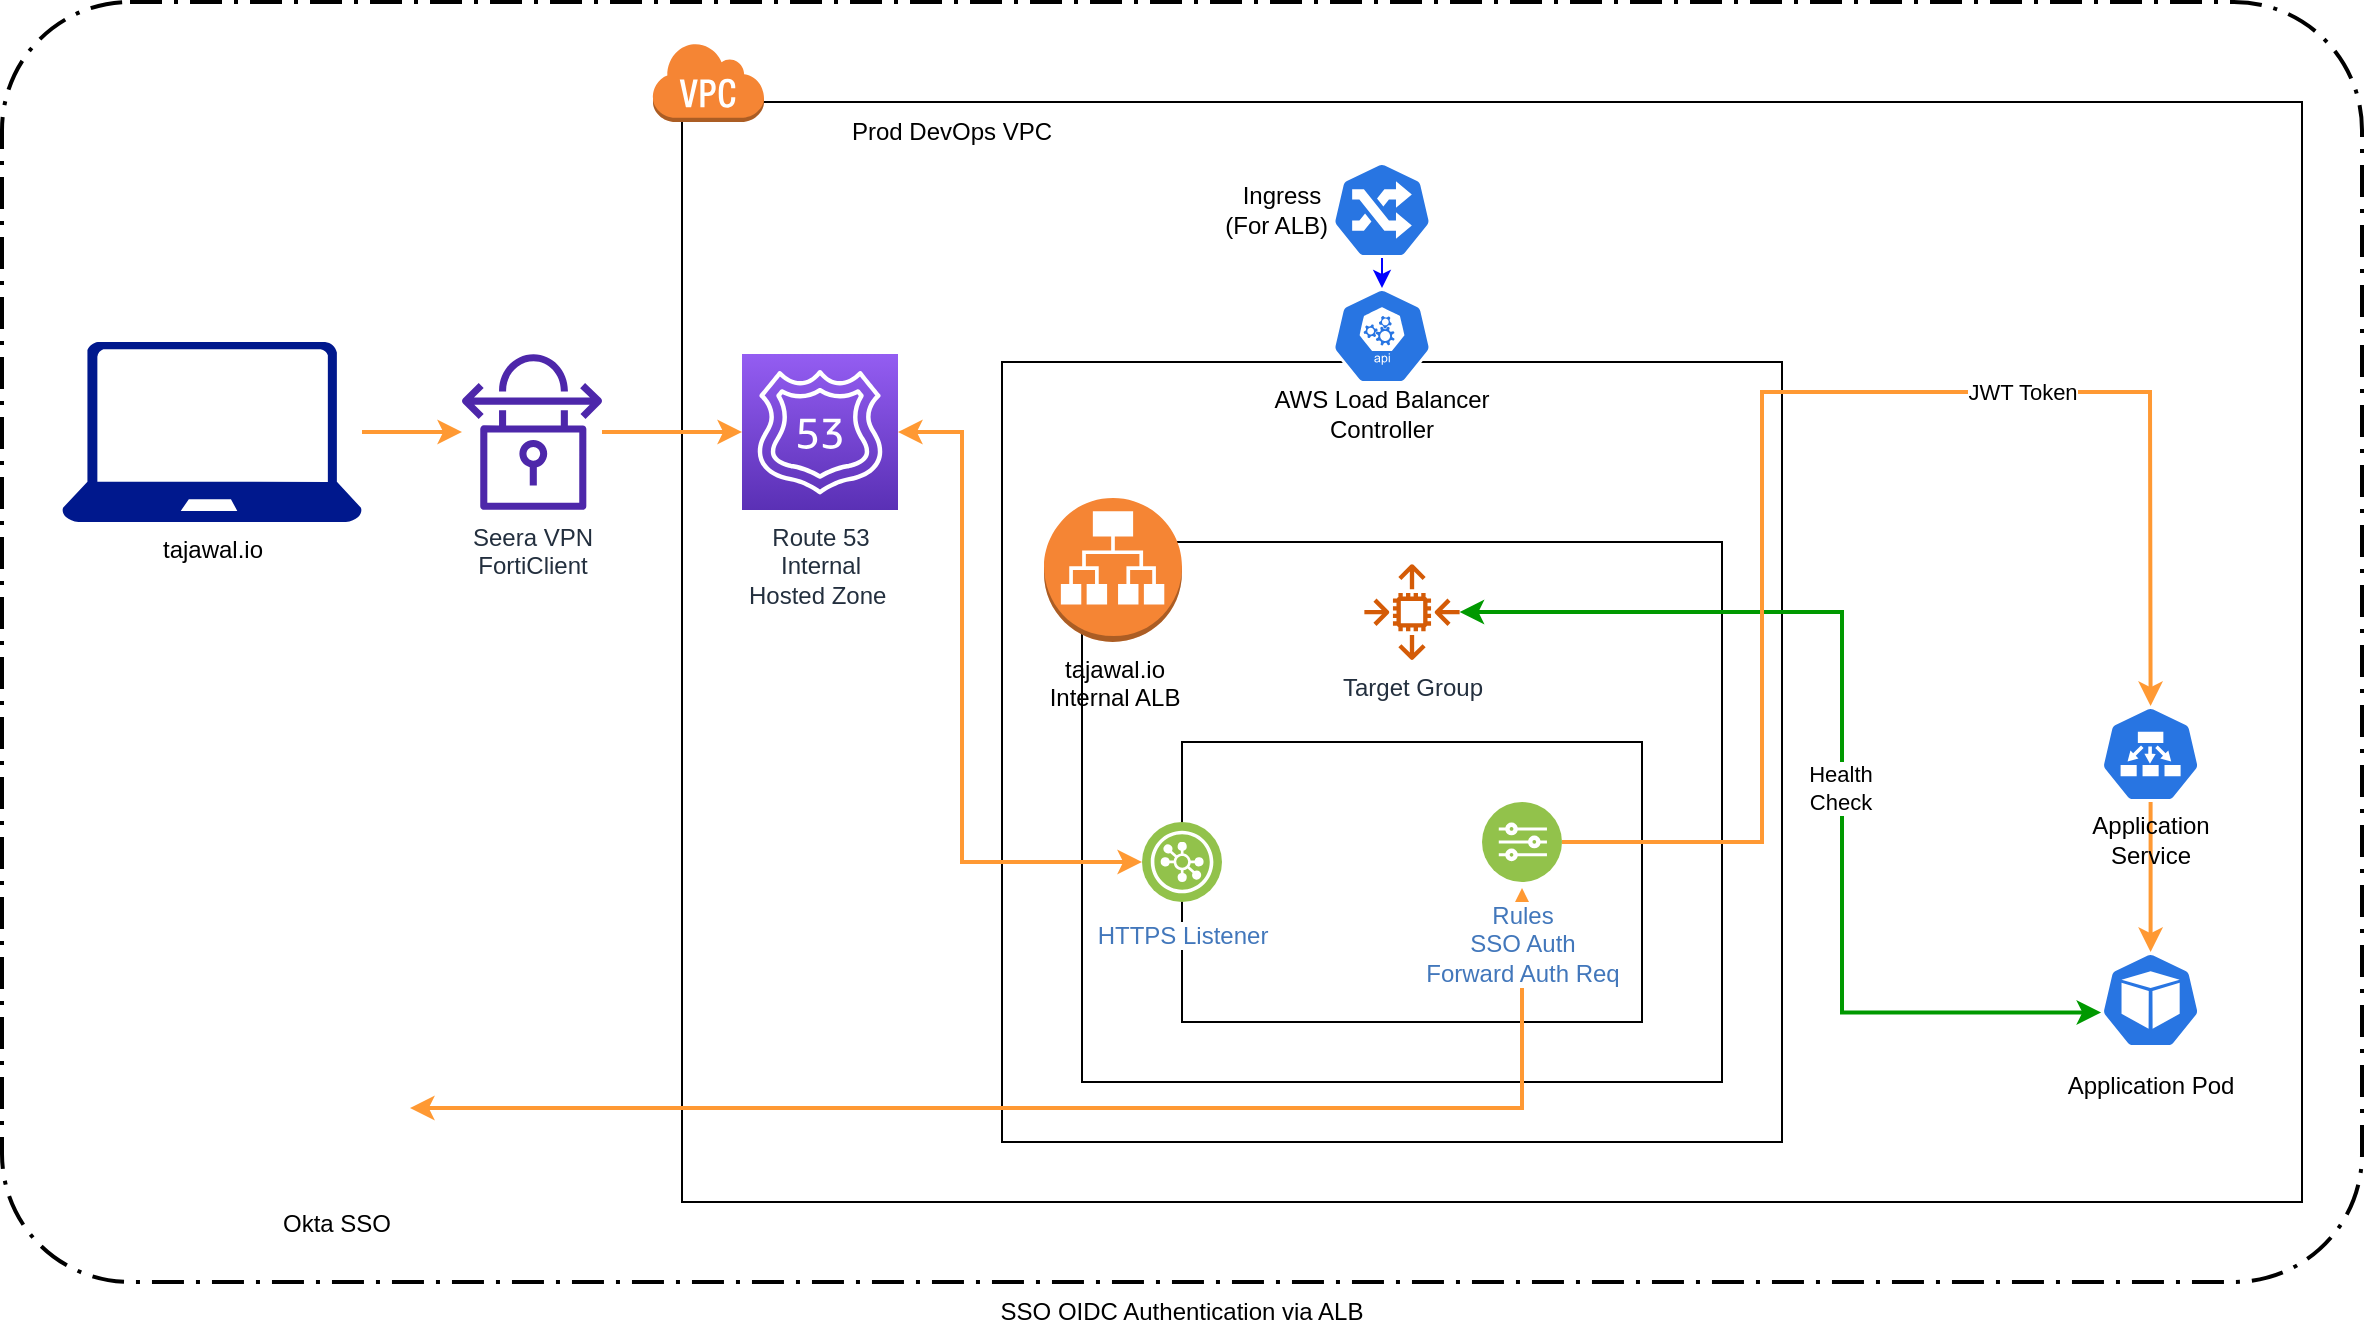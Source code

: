 <mxfile version="20.1.1" type="github"><diagram id="vaQL78Sfq_GCh-e_ozia" name="Page-1"><mxGraphModel dx="1426" dy="768" grid="1" gridSize="10" guides="1" tooltips="1" connect="1" arrows="1" fold="1" page="1" pageScale="1" pageWidth="827" pageHeight="1169" math="0" shadow="0"><root><mxCell id="0"/><mxCell id="1" parent="0"/><mxCell id="u0LikUr-0LGnOOUwlBXs-55" value="" style="rounded=1;arcSize=10;dashed=1;fillColor=none;gradientColor=none;dashPattern=8 3 1 3;strokeWidth=2;" parent="1" vertex="1"><mxGeometry x="60" y="110" width="1180" height="640" as="geometry"/></mxCell><mxCell id="u0LikUr-0LGnOOUwlBXs-4" value="" style="rounded=0;whiteSpace=wrap;html=1;" parent="1" vertex="1"><mxGeometry x="400" y="160" width="810" height="550" as="geometry"/></mxCell><mxCell id="u0LikUr-0LGnOOUwlBXs-30" style="edgeStyle=orthogonalEdgeStyle;rounded=0;orthogonalLoop=1;jettySize=auto;html=1;entryX=0;entryY=0.5;entryDx=0;entryDy=0;entryPerimeter=0;strokeWidth=2;strokeColor=#FF9933;" parent="1" source="u0LikUr-0LGnOOUwlBXs-2" target="u0LikUr-0LGnOOUwlBXs-7" edge="1"><mxGeometry relative="1" as="geometry"/></mxCell><mxCell id="u0LikUr-0LGnOOUwlBXs-2" value="Seera VPN&lt;br&gt;FortiClient" style="sketch=0;outlineConnect=0;fontColor=#232F3E;gradientColor=none;fillColor=#4D27AA;strokeColor=none;dashed=0;verticalLabelPosition=bottom;verticalAlign=top;align=center;html=1;fontSize=12;fontStyle=0;aspect=fixed;pointerEvents=1;shape=mxgraph.aws4.vpn_connection;" parent="1" vertex="1"><mxGeometry x="290" y="286" width="70" height="78" as="geometry"/></mxCell><mxCell id="u0LikUr-0LGnOOUwlBXs-29" style="edgeStyle=orthogonalEdgeStyle;rounded=0;orthogonalLoop=1;jettySize=auto;html=1;strokeWidth=2;strokeColor=#FF9933;" parent="1" source="u0LikUr-0LGnOOUwlBXs-3" target="u0LikUr-0LGnOOUwlBXs-2" edge="1"><mxGeometry relative="1" as="geometry"/></mxCell><mxCell id="u0LikUr-0LGnOOUwlBXs-3" value="tajawal.io" style="sketch=0;aspect=fixed;pointerEvents=1;shadow=0;dashed=0;html=1;strokeColor=none;labelPosition=center;verticalLabelPosition=bottom;verticalAlign=top;align=center;fillColor=#00188D;shape=mxgraph.azure.laptop" parent="1" vertex="1"><mxGeometry x="90" y="280" width="150" height="90" as="geometry"/></mxCell><mxCell id="u0LikUr-0LGnOOUwlBXs-5" value="" style="outlineConnect=0;dashed=0;verticalLabelPosition=bottom;verticalAlign=top;align=center;html=1;shape=mxgraph.aws3.virtual_private_cloud;fillColor=#F58534;gradientColor=none;" parent="1" vertex="1"><mxGeometry x="385" y="130" width="56" height="40" as="geometry"/></mxCell><mxCell id="u0LikUr-0LGnOOUwlBXs-6" value="Prod DevOps VPC" style="text;html=1;strokeColor=none;fillColor=none;align=center;verticalAlign=middle;whiteSpace=wrap;rounded=0;" parent="1" vertex="1"><mxGeometry x="470" y="160" width="130" height="30" as="geometry"/></mxCell><mxCell id="u0LikUr-0LGnOOUwlBXs-7" value="Route 53&lt;br&gt;Internal &lt;br&gt;Hosted Zone&amp;nbsp;" style="sketch=0;points=[[0,0,0],[0.25,0,0],[0.5,0,0],[0.75,0,0],[1,0,0],[0,1,0],[0.25,1,0],[0.5,1,0],[0.75,1,0],[1,1,0],[0,0.25,0],[0,0.5,0],[0,0.75,0],[1,0.25,0],[1,0.5,0],[1,0.75,0]];outlineConnect=0;fontColor=#232F3E;gradientColor=#945DF2;gradientDirection=north;fillColor=#5A30B5;strokeColor=#ffffff;dashed=0;verticalLabelPosition=bottom;verticalAlign=top;align=center;html=1;fontSize=12;fontStyle=0;aspect=fixed;shape=mxgraph.aws4.resourceIcon;resIcon=mxgraph.aws4.route_53;" parent="1" vertex="1"><mxGeometry x="430" y="286" width="78" height="78" as="geometry"/></mxCell><mxCell id="u0LikUr-0LGnOOUwlBXs-8" value="" style="rounded=0;whiteSpace=wrap;html=1;" parent="1" vertex="1"><mxGeometry x="560" y="290" width="390" height="390" as="geometry"/></mxCell><mxCell id="u0LikUr-0LGnOOUwlBXs-12" value="" style="sketch=0;html=1;dashed=0;whitespace=wrap;fillColor=#2875E2;strokeColor=#ffffff;points=[[0.005,0.63,0],[0.1,0.2,0],[0.9,0.2,0],[0.5,0,0],[0.995,0.63,0],[0.72,0.99,0],[0.5,1,0],[0.28,0.99,0]];shape=mxgraph.kubernetes.icon;prIcon=ing" parent="1" vertex="1"><mxGeometry x="725" y="190" width="50" height="48" as="geometry"/></mxCell><mxCell id="u0LikUr-0LGnOOUwlBXs-13" value="" style="sketch=0;html=1;dashed=0;whitespace=wrap;fillColor=#2875E2;strokeColor=#ffffff;points=[[0.005,0.63,0],[0.1,0.2,0],[0.9,0.2,0],[0.5,0,0],[0.995,0.63,0],[0.72,0.99,0],[0.5,1,0],[0.28,0.99,0]];shape=mxgraph.kubernetes.icon;prIcon=api" parent="1" vertex="1"><mxGeometry x="725" y="253" width="50" height="48" as="geometry"/></mxCell><mxCell id="u0LikUr-0LGnOOUwlBXs-14" value="Ingress&amp;nbsp;&lt;br&gt;(For ALB)" style="text;html=1;strokeColor=none;fillColor=none;align=right;verticalAlign=middle;whiteSpace=wrap;rounded=0;" parent="1" vertex="1"><mxGeometry x="665" y="199" width="60" height="30" as="geometry"/></mxCell><mxCell id="u0LikUr-0LGnOOUwlBXs-15" value="AWS Load Balancer Controller" style="text;html=1;strokeColor=none;fillColor=none;align=center;verticalAlign=middle;whiteSpace=wrap;rounded=0;" parent="1" vertex="1"><mxGeometry x="685" y="301" width="130" height="30" as="geometry"/></mxCell><mxCell id="u0LikUr-0LGnOOUwlBXs-20" value="Okta SSO" style="shape=image;html=1;verticalAlign=top;verticalLabelPosition=bottom;labelBackgroundColor=#ffffff;imageAspect=0;aspect=fixed;image=https://cdn1.iconfinder.com/data/icons/unicons-line-vol-5/24/okta-128.png" parent="1" vertex="1"><mxGeometry x="190" y="633" width="74" height="74" as="geometry"/></mxCell><mxCell id="u0LikUr-0LGnOOUwlBXs-24" value="&lt;br&gt;&lt;br&gt;&lt;br&gt;&lt;br&gt;&lt;br&gt;&lt;br&gt;Application Pod" style="sketch=0;html=1;dashed=0;whitespace=wrap;fillColor=#2875E2;strokeColor=#ffffff;points=[[0.005,0.63,0],[0.1,0.2,0],[0.9,0.2,0],[0.5,0,0],[0.995,0.63,0],[0.72,0.99,0],[0.5,1,0],[0.28,0.99,0]];shape=mxgraph.kubernetes.icon;prIcon=pod" parent="1" vertex="1"><mxGeometry x="1109.3" y="585" width="50" height="48" as="geometry"/></mxCell><mxCell id="u0LikUr-0LGnOOUwlBXs-47" style="edgeStyle=orthogonalEdgeStyle;rounded=0;orthogonalLoop=1;jettySize=auto;html=1;entryX=0.5;entryY=0;entryDx=0;entryDy=0;entryPerimeter=0;startArrow=none;startFill=0;endArrow=classic;endFill=1;strokeColor=#FF9933;strokeWidth=2;" parent="1" source="u0LikUr-0LGnOOUwlBXs-25" target="u0LikUr-0LGnOOUwlBXs-24" edge="1"><mxGeometry relative="1" as="geometry"/></mxCell><mxCell id="u0LikUr-0LGnOOUwlBXs-25" value="&lt;br&gt;&lt;br&gt;&lt;br&gt;&lt;br&gt;&lt;br&gt;&lt;br&gt;Application &lt;br&gt;Service" style="sketch=0;html=1;dashed=0;whitespace=wrap;fillColor=#2875E2;strokeColor=#ffffff;points=[[0.005,0.63,0],[0.1,0.2,0],[0.9,0.2,0],[0.5,0,0],[0.995,0.63,0],[0.72,0.99,0],[0.5,1,0],[0.28,0.99,0]];shape=mxgraph.kubernetes.icon;prIcon=ep" parent="1" vertex="1"><mxGeometry x="1109.3" y="462" width="50" height="48" as="geometry"/></mxCell><mxCell id="u0LikUr-0LGnOOUwlBXs-27" value="" style="rounded=0;whiteSpace=wrap;html=1;" parent="1" vertex="1"><mxGeometry x="600" y="380" width="320" height="270" as="geometry"/></mxCell><mxCell id="u0LikUr-0LGnOOUwlBXs-28" value="" style="rounded=0;whiteSpace=wrap;html=1;" parent="1" vertex="1"><mxGeometry x="650" y="480" width="230" height="140" as="geometry"/></mxCell><mxCell id="u0LikUr-0LGnOOUwlBXs-10" value="HTTPS Listener" style="aspect=fixed;perimeter=ellipsePerimeter;html=1;align=center;shadow=0;dashed=0;fontColor=#4277BB;labelBackgroundColor=#ffffff;fontSize=12;spacingTop=3;image;image=img/lib/ibm/vpc/LoadBalancerListener.svg;" parent="1" vertex="1"><mxGeometry x="630" y="520" width="40" height="40" as="geometry"/></mxCell><mxCell id="u0LikUr-0LGnOOUwlBXs-33" style="edgeStyle=orthogonalEdgeStyle;rounded=0;orthogonalLoop=1;jettySize=auto;html=1;endArrow=classic;endFill=1;startArrow=classic;startFill=1;strokeWidth=2;strokeColor=#FF9933;" parent="1" target="u0LikUr-0LGnOOUwlBXs-20" edge="1"><mxGeometry relative="1" as="geometry"><mxPoint x="820" y="553" as="sourcePoint"/><mxPoint x="374" y="663" as="targetPoint"/><Array as="points"><mxPoint x="820" y="663"/></Array></mxGeometry></mxCell><mxCell id="u0LikUr-0LGnOOUwlBXs-11" value="Rules&lt;br&gt;SSO Auth&lt;br&gt;Forward Auth Req" style="aspect=fixed;perimeter=ellipsePerimeter;html=1;align=center;shadow=0;dashed=0;fontColor=#4277BB;labelBackgroundColor=#ffffff;fontSize=12;spacingTop=3;image;image=img/lib/ibm/vpc/Rules.svg;" parent="1" vertex="1"><mxGeometry x="800" y="510" width="40" height="40" as="geometry"/></mxCell><mxCell id="u0LikUr-0LGnOOUwlBXs-9" value="tajawal.io&lt;br&gt;Internal ALB" style="outlineConnect=0;dashed=0;verticalLabelPosition=bottom;verticalAlign=top;align=center;html=1;shape=mxgraph.aws3.application_load_balancer;fillColor=#F58534;gradientColor=none;" parent="1" vertex="1"><mxGeometry x="581" y="358" width="69" height="72" as="geometry"/></mxCell><mxCell id="u0LikUr-0LGnOOUwlBXs-38" style="edgeStyle=orthogonalEdgeStyle;rounded=0;orthogonalLoop=1;jettySize=auto;html=1;entryX=0.005;entryY=0.63;entryDx=0;entryDy=0;entryPerimeter=0;startArrow=classic;startFill=1;endArrow=classic;endFill=1;strokeColor=#009900;strokeWidth=2;" parent="1" source="u0LikUr-0LGnOOUwlBXs-37" target="u0LikUr-0LGnOOUwlBXs-24" edge="1"><mxGeometry relative="1" as="geometry"><Array as="points"><mxPoint x="980" y="415"/><mxPoint x="980" y="615"/></Array></mxGeometry></mxCell><mxCell id="u0LikUr-0LGnOOUwlBXs-39" value="Health &lt;br&gt;Check" style="edgeLabel;html=1;align=center;verticalAlign=middle;resizable=0;points=[];" parent="u0LikUr-0LGnOOUwlBXs-38" vertex="1" connectable="0"><mxGeometry x="0.07" y="-1" relative="1" as="geometry"><mxPoint as="offset"/></mxGeometry></mxCell><mxCell id="u0LikUr-0LGnOOUwlBXs-37" value="Target Group" style="sketch=0;outlineConnect=0;fontColor=#232F3E;gradientColor=none;fillColor=#D45B07;strokeColor=none;dashed=0;verticalLabelPosition=bottom;verticalAlign=top;align=center;html=1;fontSize=12;fontStyle=0;aspect=fixed;pointerEvents=1;shape=mxgraph.aws4.auto_scaling2;" parent="1" vertex="1"><mxGeometry x="741" y="391" width="48" height="48" as="geometry"/></mxCell><mxCell id="u0LikUr-0LGnOOUwlBXs-36" style="edgeStyle=orthogonalEdgeStyle;rounded=0;orthogonalLoop=1;jettySize=auto;html=1;startArrow=classic;startFill=1;endArrow=classic;endFill=1;entryX=0;entryY=0.5;entryDx=0;entryDy=0;strokeWidth=2;strokeColor=#FF9933;" parent="1" source="u0LikUr-0LGnOOUwlBXs-7" target="u0LikUr-0LGnOOUwlBXs-10" edge="1"><mxGeometry relative="1" as="geometry"><Array as="points"><mxPoint x="540" y="325"/><mxPoint x="540" y="540"/></Array></mxGeometry></mxCell><mxCell id="u0LikUr-0LGnOOUwlBXs-49" value="" style="endArrow=classic;html=1;rounded=0;strokeColor=#0000FF;strokeWidth=1;entryX=0.5;entryY=0;entryDx=0;entryDy=0;entryPerimeter=0;exitX=0.5;exitY=1;exitDx=0;exitDy=0;exitPerimeter=0;" parent="1" source="u0LikUr-0LGnOOUwlBXs-12" target="u0LikUr-0LGnOOUwlBXs-13" edge="1"><mxGeometry width="50" height="50" relative="1" as="geometry"><mxPoint x="780" y="280" as="sourcePoint"/><mxPoint x="830" y="230" as="targetPoint"/></mxGeometry></mxCell><mxCell id="u0LikUr-0LGnOOUwlBXs-52" value="" style="endArrow=classic;html=1;rounded=0;strokeColor=#FF9933;strokeWidth=2;exitX=1;exitY=0.5;exitDx=0;exitDy=0;entryX=0.5;entryY=0;entryDx=0;entryDy=0;entryPerimeter=0;" parent="1" source="u0LikUr-0LGnOOUwlBXs-11" target="u0LikUr-0LGnOOUwlBXs-25" edge="1"><mxGeometry width="50" height="50" relative="1" as="geometry"><mxPoint x="880" y="360" as="sourcePoint"/><mxPoint x="1130" y="400" as="targetPoint"/><Array as="points"><mxPoint x="940" y="530"/><mxPoint x="940" y="305"/><mxPoint x="1134" y="305"/></Array></mxGeometry></mxCell><mxCell id="u0LikUr-0LGnOOUwlBXs-54" value="JWT Token" style="edgeLabel;html=1;align=center;verticalAlign=middle;resizable=0;points=[];" parent="u0LikUr-0LGnOOUwlBXs-52" vertex="1" connectable="0"><mxGeometry x="0.346" relative="1" as="geometry"><mxPoint as="offset"/></mxGeometry></mxCell><mxCell id="u0LikUr-0LGnOOUwlBXs-56" value="SSO OIDC Authentication via ALB" style="text;html=1;strokeColor=none;fillColor=none;align=center;verticalAlign=middle;whiteSpace=wrap;rounded=0;" parent="1" vertex="1"><mxGeometry x="505" y="750" width="290" height="30" as="geometry"/></mxCell></root></mxGraphModel></diagram></mxfile>
